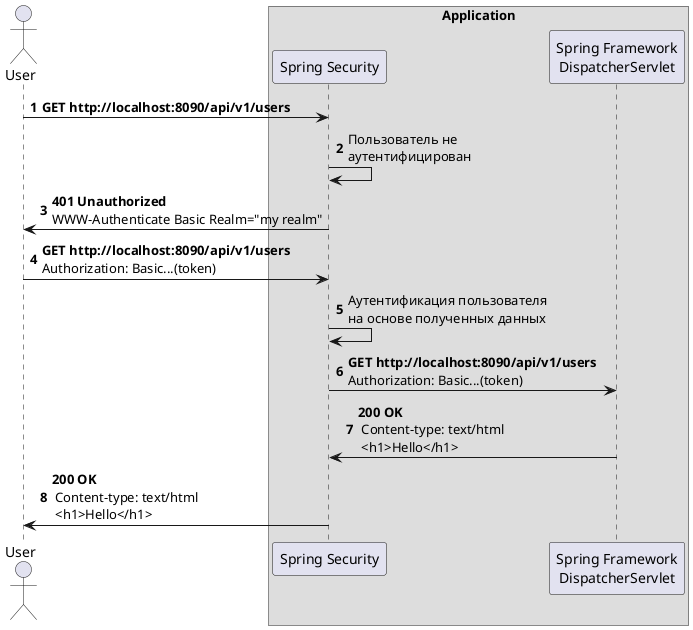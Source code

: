 @startuml
'https://plantuml.com/sequence-diagram

autonumber

actor User

box Application
    participant "Spring Security"
    participant "Spring Framework\nDispatcherServlet"
end box

User -> "Spring Security": <b>GET http://localhost:8090/api/v1/users
"Spring Security" -> "Spring Security": Пользователь не \nаутентифицирован
"Spring Security" -> User: <b>401 Unauthorized \nWWW-Authenticate Basic Realm="my realm"
User -> "Spring Security": <b>GET http://localhost:8090/api/v1/users \nAuthorization: Basic...(token)
"Spring Security" -> "Spring Security": Аутентификация пользователя \nна основе полученных данных
"Spring Security" -> "Spring Framework\nDispatcherServlet": <b>GET http://localhost:8090/api/v1/users \nAuthorization: Basic...(token)
"Spring Framework\nDispatcherServlet" -> "Spring Security": <b>200 OK \n Content-type: text/html \n <h1>Hello</h1>
"Spring Security" -> User: <b>200 OK \n Content-type: text/html \n <h1>Hello</h1>

@enduml